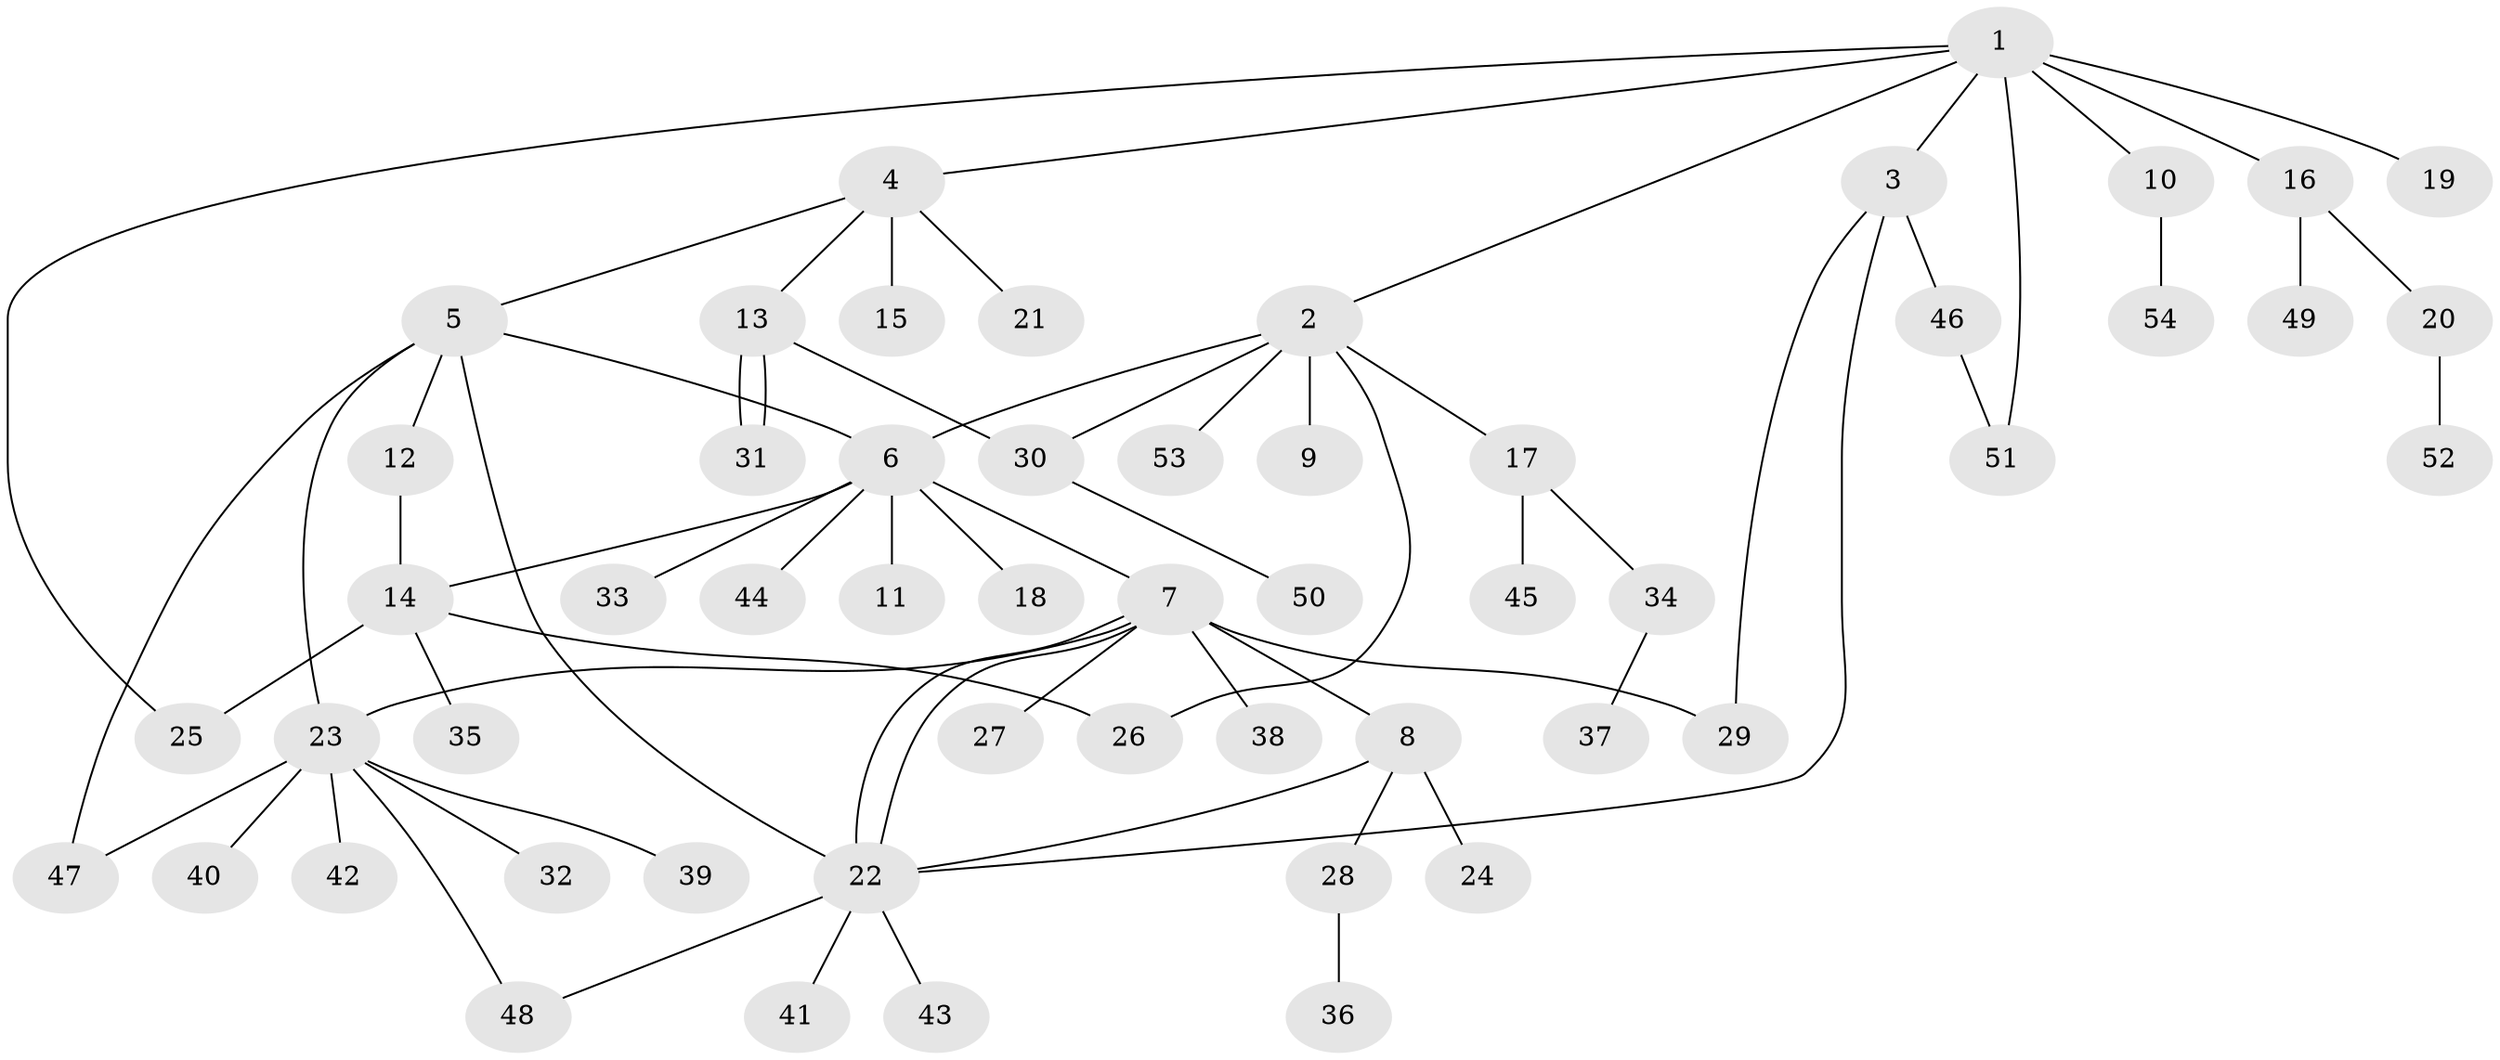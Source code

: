 // Generated by graph-tools (version 1.1) at 2025/47/03/09/25 04:47:32]
// undirected, 54 vertices, 68 edges
graph export_dot {
graph [start="1"]
  node [color=gray90,style=filled];
  1;
  2;
  3;
  4;
  5;
  6;
  7;
  8;
  9;
  10;
  11;
  12;
  13;
  14;
  15;
  16;
  17;
  18;
  19;
  20;
  21;
  22;
  23;
  24;
  25;
  26;
  27;
  28;
  29;
  30;
  31;
  32;
  33;
  34;
  35;
  36;
  37;
  38;
  39;
  40;
  41;
  42;
  43;
  44;
  45;
  46;
  47;
  48;
  49;
  50;
  51;
  52;
  53;
  54;
  1 -- 2;
  1 -- 3;
  1 -- 4;
  1 -- 10;
  1 -- 16;
  1 -- 19;
  1 -- 25;
  1 -- 51;
  2 -- 6;
  2 -- 9;
  2 -- 17;
  2 -- 26;
  2 -- 30;
  2 -- 53;
  3 -- 22;
  3 -- 29;
  3 -- 46;
  4 -- 5;
  4 -- 13;
  4 -- 15;
  4 -- 21;
  5 -- 6;
  5 -- 12;
  5 -- 22;
  5 -- 23;
  5 -- 47;
  6 -- 7;
  6 -- 11;
  6 -- 14;
  6 -- 18;
  6 -- 33;
  6 -- 44;
  7 -- 8;
  7 -- 22;
  7 -- 22;
  7 -- 23;
  7 -- 27;
  7 -- 29;
  7 -- 38;
  8 -- 22;
  8 -- 24;
  8 -- 28;
  10 -- 54;
  12 -- 14;
  13 -- 30;
  13 -- 31;
  13 -- 31;
  14 -- 25;
  14 -- 26;
  14 -- 35;
  16 -- 20;
  16 -- 49;
  17 -- 34;
  17 -- 45;
  20 -- 52;
  22 -- 41;
  22 -- 43;
  22 -- 48;
  23 -- 32;
  23 -- 39;
  23 -- 40;
  23 -- 42;
  23 -- 47;
  23 -- 48;
  28 -- 36;
  30 -- 50;
  34 -- 37;
  46 -- 51;
}

